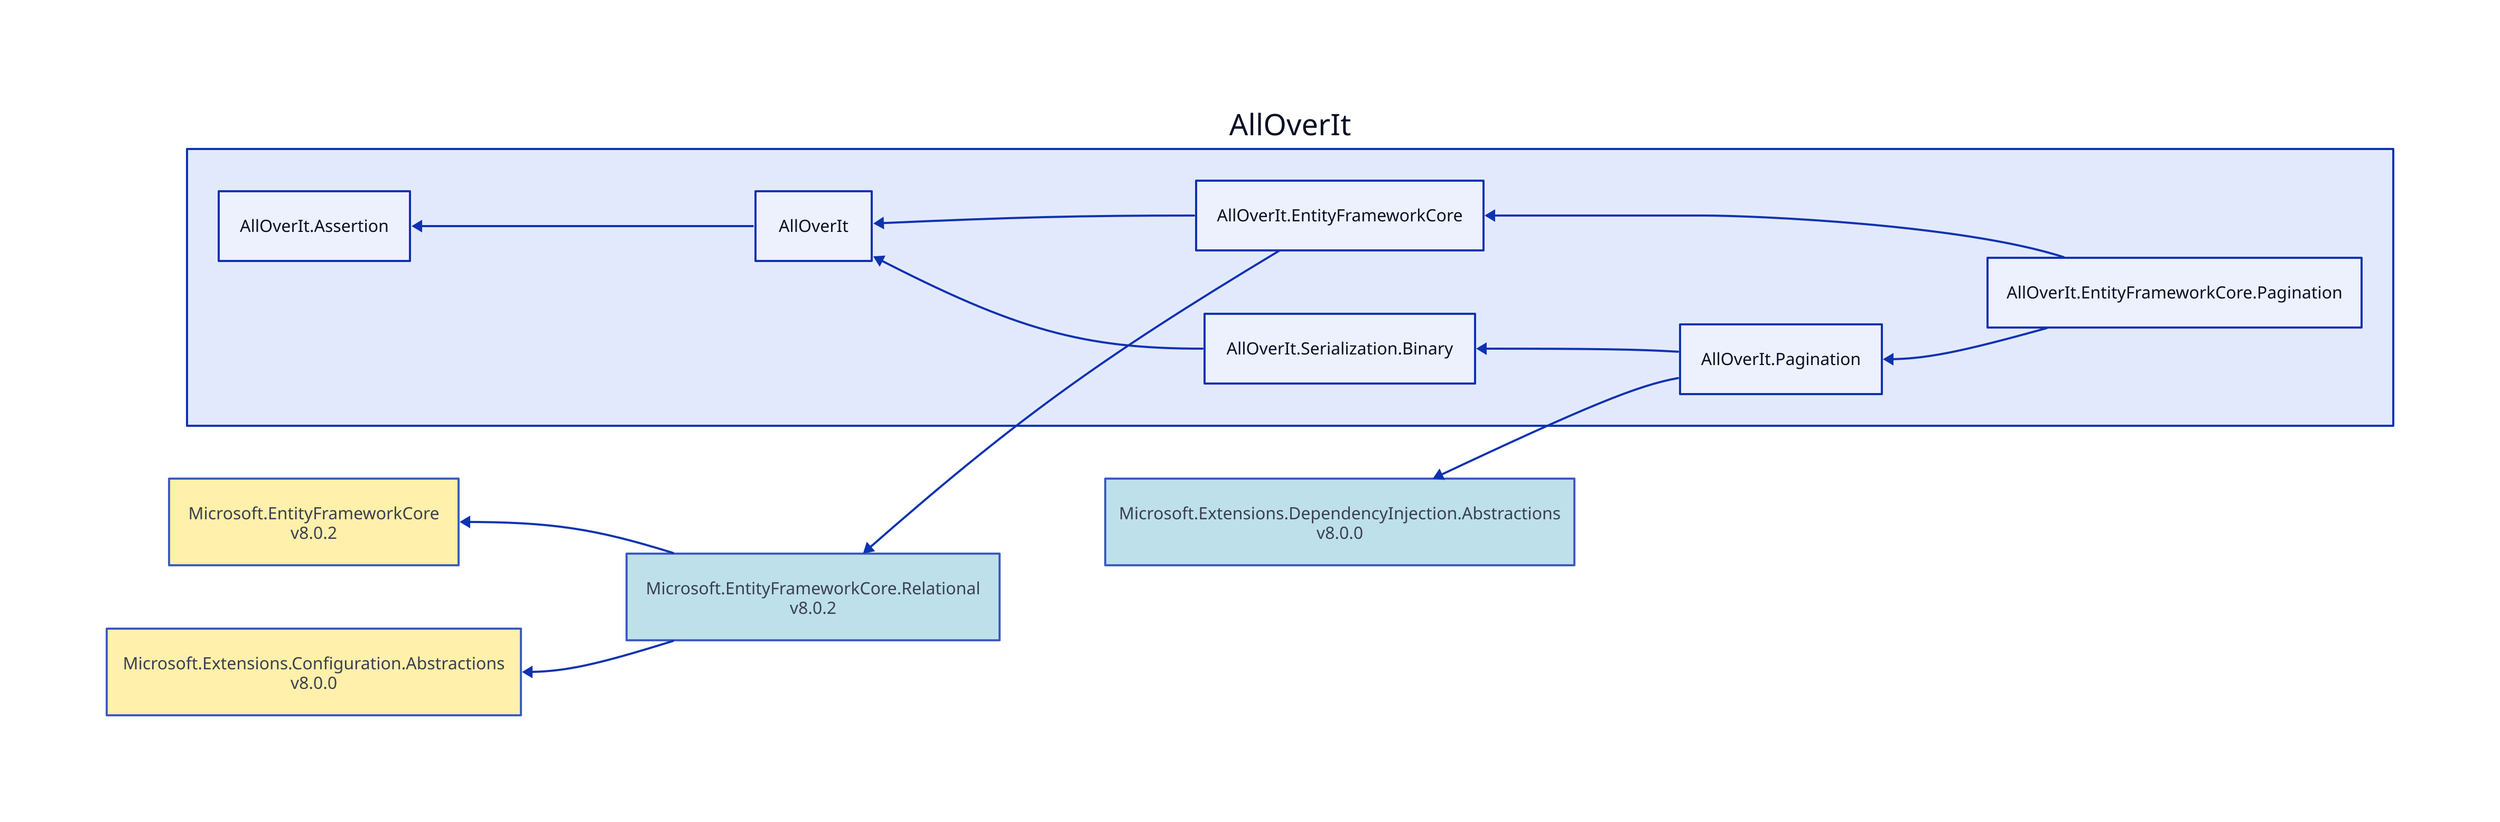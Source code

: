 direction: left

aoi: AllOverIt
aoi.alloverit-entityframeworkcore-pagination: AllOverIt.EntityFrameworkCore.Pagination
aoi.alloverit-entityframeworkcore: AllOverIt.EntityFrameworkCore
microsoft-entityframeworkcore-relational_8-0-2: Microsoft.EntityFrameworkCore.Relational\nv8.0.2
microsoft-entityframeworkcore-relational_8-0-2.style.fill: "#ADD8E6"
microsoft-entityframeworkcore-relational_8-0-2.style.opacity: 0.8
microsoft-entityframeworkcore_8-0-2: Microsoft.EntityFrameworkCore\nv8.0.2
microsoft-entityframeworkcore_8-0-2.style.fill: "#FFEC96"
microsoft-entityframeworkcore_8-0-2.style.opacity: 0.8
microsoft-entityframeworkcore_8-0-2 <- microsoft-entityframeworkcore-relational_8-0-2
microsoft-extensions-configuration-abstractions_8-0-0: Microsoft.Extensions.Configuration.Abstractions\nv8.0.0
microsoft-extensions-configuration-abstractions_8-0-0.style.fill: "#FFEC96"
microsoft-extensions-configuration-abstractions_8-0-0.style.opacity: 0.8
microsoft-extensions-configuration-abstractions_8-0-0 <- microsoft-entityframeworkcore-relational_8-0-2
microsoft-entityframeworkcore-relational_8-0-2 <- aoi.alloverit-entityframeworkcore
aoi.alloverit: AllOverIt
aoi.alloverit-assertion: AllOverIt.Assertion
aoi.alloverit-assertion <- aoi.alloverit
aoi.alloverit <- aoi.alloverit-entityframeworkcore
aoi.alloverit-entityframeworkcore <- aoi.alloverit-entityframeworkcore-pagination
aoi.alloverit-pagination: AllOverIt.Pagination
microsoft-extensions-dependencyinjection-abstractions_8-0-0: Microsoft.Extensions.DependencyInjection.Abstractions\nv8.0.0
microsoft-extensions-dependencyinjection-abstractions_8-0-0.style.fill: "#ADD8E6"
microsoft-extensions-dependencyinjection-abstractions_8-0-0.style.opacity: 0.8
microsoft-extensions-dependencyinjection-abstractions_8-0-0 <- aoi.alloverit-pagination
aoi.alloverit-serialization-binary: AllOverIt.Serialization.Binary
aoi.alloverit <- aoi.alloverit-serialization-binary
aoi.alloverit-serialization-binary <- aoi.alloverit-pagination
aoi.alloverit-pagination <- aoi.alloverit-entityframeworkcore-pagination
